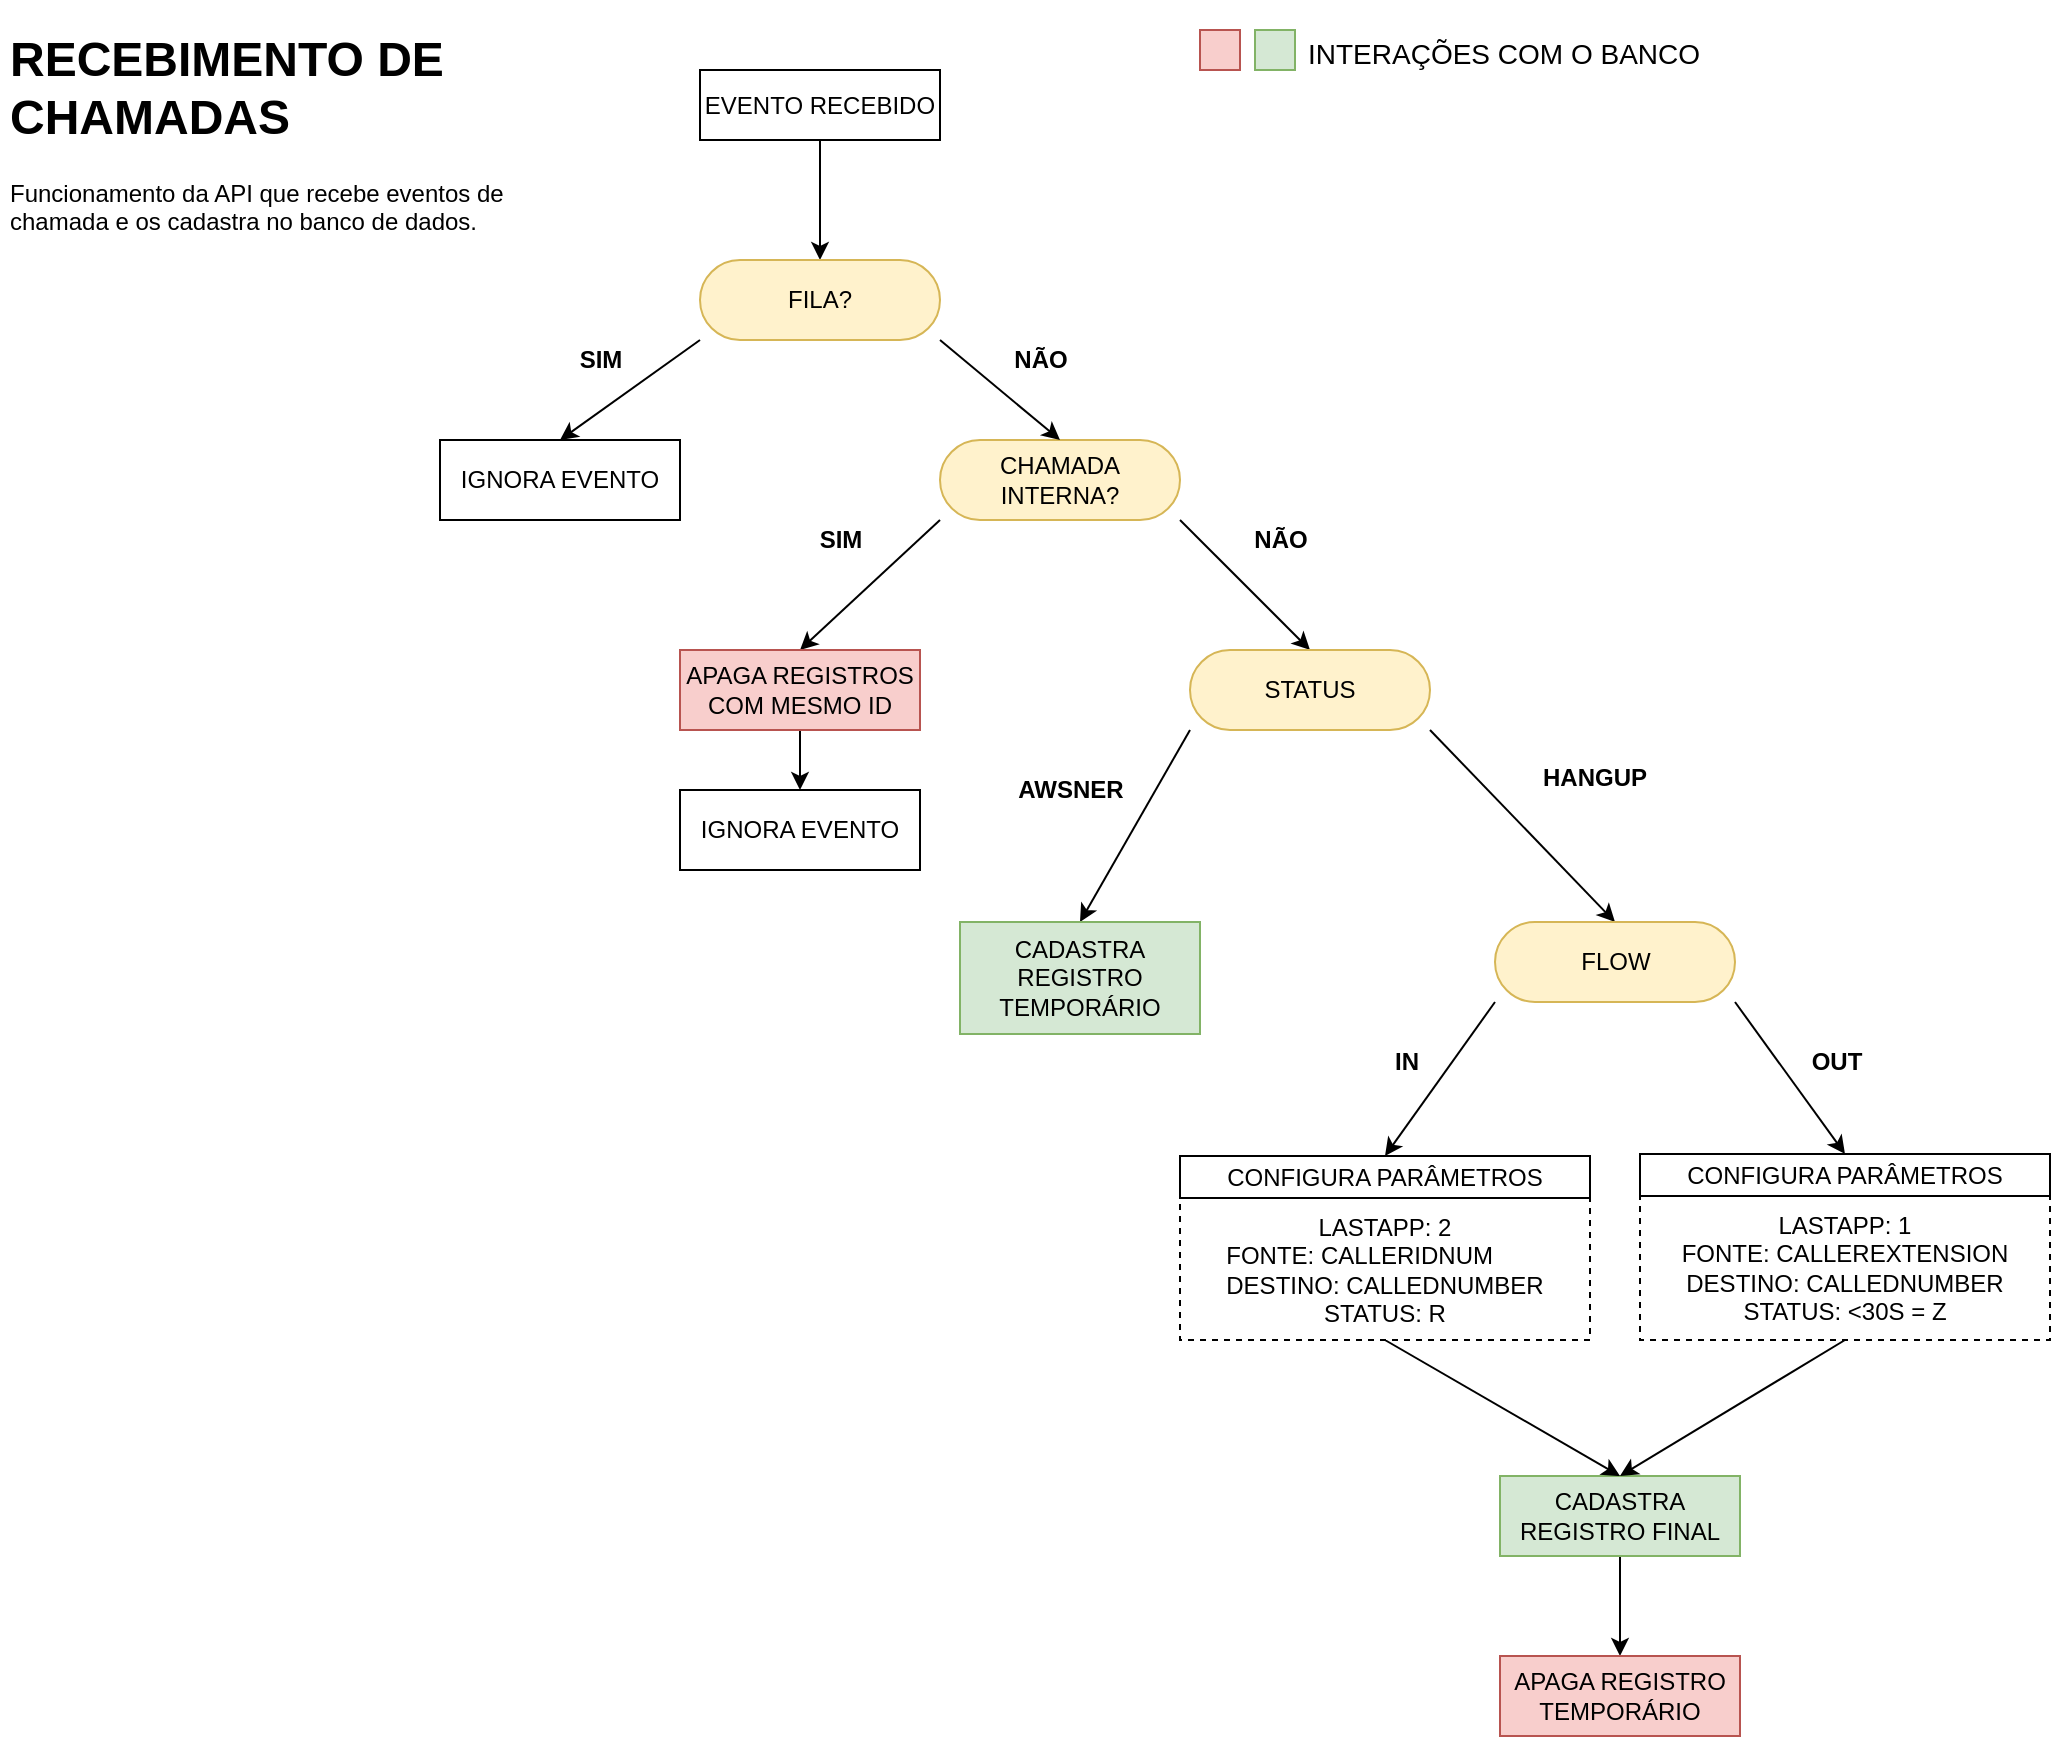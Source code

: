 <mxfile version="16.5.6" type="device"><diagram id="n70Et6njKuf4AK6WuHVH" name="Page-1"><mxGraphModel dx="1155" dy="980" grid="1" gridSize="10" guides="1" tooltips="1" connect="1" arrows="1" fold="1" page="1" pageScale="1" pageWidth="1169" pageHeight="827" math="0" shadow="0"><root><mxCell id="0"/><mxCell id="1" parent="0"/><mxCell id="KzDVGWJ2AKyzoA8Nfkh1-5" style="rounded=0;orthogonalLoop=1;jettySize=auto;html=1;entryX=0.5;entryY=0;entryDx=0;entryDy=0;exitX=0;exitY=1;exitDx=0;exitDy=0;" edge="1" parent="1" source="KzDVGWJ2AKyzoA8Nfkh1-22" target="KzDVGWJ2AKyzoA8Nfkh1-4"><mxGeometry relative="1" as="geometry"><mxPoint x="480" y="295" as="sourcePoint"/></mxGeometry></mxCell><mxCell id="KzDVGWJ2AKyzoA8Nfkh1-20" style="edgeStyle=none;rounded=0;orthogonalLoop=1;jettySize=auto;html=1;entryX=0.5;entryY=0;entryDx=0;entryDy=0;exitX=1;exitY=1;exitDx=0;exitDy=0;" edge="1" parent="1" source="KzDVGWJ2AKyzoA8Nfkh1-22" target="KzDVGWJ2AKyzoA8Nfkh1-19"><mxGeometry relative="1" as="geometry"><mxPoint x="620" y="315" as="sourcePoint"/></mxGeometry></mxCell><mxCell id="KzDVGWJ2AKyzoA8Nfkh1-8" style="edgeStyle=none;rounded=0;orthogonalLoop=1;jettySize=auto;html=1;exitX=0.5;exitY=1;exitDx=0;exitDy=0;entryX=0.5;entryY=0;entryDx=0;entryDy=0;" edge="1" parent="1" source="KzDVGWJ2AKyzoA8Nfkh1-4" target="KzDVGWJ2AKyzoA8Nfkh1-7"><mxGeometry relative="1" as="geometry"/></mxCell><mxCell id="KzDVGWJ2AKyzoA8Nfkh1-4" value="APAGA REGISTROS COM MESMO ID" style="rounded=0;whiteSpace=wrap;html=1;fillColor=#f8cecc;strokeColor=#b85450;" vertex="1" parent="1"><mxGeometry x="360" y="340" width="120" height="40" as="geometry"/></mxCell><mxCell id="KzDVGWJ2AKyzoA8Nfkh1-6" value="SIM" style="text;html=1;align=center;verticalAlign=middle;resizable=0;points=[];autosize=1;strokeColor=none;fillColor=none;fontStyle=1" vertex="1" parent="1"><mxGeometry x="420" y="275" width="40" height="20" as="geometry"/></mxCell><mxCell id="KzDVGWJ2AKyzoA8Nfkh1-7" value="IGNORA EVENTO" style="rounded=0;whiteSpace=wrap;html=1;" vertex="1" parent="1"><mxGeometry x="360" y="410" width="120" height="40" as="geometry"/></mxCell><mxCell id="KzDVGWJ2AKyzoA8Nfkh1-12" value="NÃO" style="text;html=1;align=center;verticalAlign=middle;resizable=0;points=[];autosize=1;strokeColor=none;fillColor=none;fontStyle=1" vertex="1" parent="1"><mxGeometry x="640" y="275" width="40" height="20" as="geometry"/></mxCell><mxCell id="KzDVGWJ2AKyzoA8Nfkh1-40" style="edgeStyle=none;rounded=0;orthogonalLoop=1;jettySize=auto;html=1;exitX=0;exitY=1;exitDx=0;exitDy=0;entryX=0.5;entryY=0;entryDx=0;entryDy=0;" edge="1" parent="1" source="KzDVGWJ2AKyzoA8Nfkh1-19" target="KzDVGWJ2AKyzoA8Nfkh1-29"><mxGeometry relative="1" as="geometry"><mxPoint x="520" y="490" as="targetPoint"/></mxGeometry></mxCell><mxCell id="KzDVGWJ2AKyzoA8Nfkh1-41" style="edgeStyle=none;rounded=0;orthogonalLoop=1;jettySize=auto;html=1;exitX=1;exitY=1;exitDx=0;exitDy=0;entryX=0.5;entryY=0;entryDx=0;entryDy=0;" edge="1" parent="1" source="KzDVGWJ2AKyzoA8Nfkh1-19" target="KzDVGWJ2AKyzoA8Nfkh1-39"><mxGeometry relative="1" as="geometry"/></mxCell><mxCell id="KzDVGWJ2AKyzoA8Nfkh1-19" value="STATUS" style="rounded=1;whiteSpace=wrap;html=1;arcSize=50;fillColor=#fff2cc;strokeColor=#d6b656;" vertex="1" parent="1"><mxGeometry x="615" y="340" width="120" height="40" as="geometry"/></mxCell><mxCell id="KzDVGWJ2AKyzoA8Nfkh1-22" value="CHAMADA INTERNA?" style="rounded=1;whiteSpace=wrap;html=1;arcSize=50;fillColor=#fff2cc;strokeColor=#d6b656;" vertex="1" parent="1"><mxGeometry x="490" y="235" width="120" height="40" as="geometry"/></mxCell><mxCell id="KzDVGWJ2AKyzoA8Nfkh1-29" value="CADASTRA REGISTRO TEMPORÁRIO" style="rounded=0;whiteSpace=wrap;html=1;fillColor=#d5e8d4;strokeColor=#82b366;" vertex="1" parent="1"><mxGeometry x="500" y="476" width="120" height="56" as="geometry"/></mxCell><mxCell id="KzDVGWJ2AKyzoA8Nfkh1-45" style="edgeStyle=none;rounded=0;orthogonalLoop=1;jettySize=auto;html=1;exitX=0.5;exitY=1;exitDx=0;exitDy=0;entryX=0.5;entryY=0;entryDx=0;entryDy=0;" edge="1" parent="1" source="KzDVGWJ2AKyzoA8Nfkh1-36" target="KzDVGWJ2AKyzoA8Nfkh1-44"><mxGeometry relative="1" as="geometry"/></mxCell><mxCell id="KzDVGWJ2AKyzoA8Nfkh1-36" value="CADASTRA REGISTRO FINAL" style="rounded=0;whiteSpace=wrap;html=1;fillColor=#d5e8d4;strokeColor=#82b366;" vertex="1" parent="1"><mxGeometry x="770" y="753" width="120" height="40" as="geometry"/></mxCell><mxCell id="KzDVGWJ2AKyzoA8Nfkh1-37" value="IN" style="text;html=1;align=center;verticalAlign=middle;resizable=0;points=[];autosize=1;strokeColor=none;fillColor=none;fontStyle=1" vertex="1" parent="1"><mxGeometry x="707.5" y="536" width="30" height="20" as="geometry"/></mxCell><mxCell id="KzDVGWJ2AKyzoA8Nfkh1-38" value="OUT" style="text;html=1;align=center;verticalAlign=middle;resizable=0;points=[];autosize=1;strokeColor=none;fillColor=none;fontStyle=1" vertex="1" parent="1"><mxGeometry x="917.5" y="536" width="40" height="20" as="geometry"/></mxCell><mxCell id="KzDVGWJ2AKyzoA8Nfkh1-66" style="edgeStyle=none;rounded=0;orthogonalLoop=1;jettySize=auto;html=1;exitX=0;exitY=1;exitDx=0;exitDy=0;entryX=0.5;entryY=0;entryDx=0;entryDy=0;fontSize=12;" edge="1" parent="1" source="KzDVGWJ2AKyzoA8Nfkh1-39" target="KzDVGWJ2AKyzoA8Nfkh1-62"><mxGeometry relative="1" as="geometry"/></mxCell><mxCell id="KzDVGWJ2AKyzoA8Nfkh1-67" style="edgeStyle=none;rounded=0;orthogonalLoop=1;jettySize=auto;html=1;exitX=1;exitY=1;exitDx=0;exitDy=0;entryX=0.5;entryY=0;entryDx=0;entryDy=0;fontSize=12;" edge="1" parent="1" source="KzDVGWJ2AKyzoA8Nfkh1-39" target="KzDVGWJ2AKyzoA8Nfkh1-63"><mxGeometry relative="1" as="geometry"/></mxCell><mxCell id="KzDVGWJ2AKyzoA8Nfkh1-39" value="FLOW" style="rounded=1;whiteSpace=wrap;html=1;arcSize=50;fillColor=#fff2cc;strokeColor=#d6b656;" vertex="1" parent="1"><mxGeometry x="767.5" y="476" width="120" height="40" as="geometry"/></mxCell><mxCell id="KzDVGWJ2AKyzoA8Nfkh1-42" value="AWSNER" style="text;html=1;align=center;verticalAlign=middle;resizable=0;points=[];autosize=1;strokeColor=none;fillColor=none;fontStyle=1" vertex="1" parent="1"><mxGeometry x="520" y="400" width="70" height="20" as="geometry"/></mxCell><mxCell id="KzDVGWJ2AKyzoA8Nfkh1-43" value="HANGUP" style="text;html=1;align=center;verticalAlign=middle;resizable=0;points=[];autosize=1;strokeColor=none;fillColor=none;fontStyle=1" vertex="1" parent="1"><mxGeometry x="782" y="394" width="70" height="20" as="geometry"/></mxCell><mxCell id="KzDVGWJ2AKyzoA8Nfkh1-44" value="APAGA REGISTRO TEMPORÁRIO" style="rounded=0;whiteSpace=wrap;html=1;fillColor=#f8cecc;strokeColor=#b85450;" vertex="1" parent="1"><mxGeometry x="770" y="843" width="120" height="40" as="geometry"/></mxCell><mxCell id="KzDVGWJ2AKyzoA8Nfkh1-49" style="edgeStyle=none;rounded=0;orthogonalLoop=1;jettySize=auto;html=1;exitX=0.5;exitY=1;exitDx=0;exitDy=0;entryX=0.5;entryY=0;entryDx=0;entryDy=0;" edge="1" parent="1" source="KzDVGWJ2AKyzoA8Nfkh1-47" target="KzDVGWJ2AKyzoA8Nfkh1-36"><mxGeometry relative="1" as="geometry"/></mxCell><mxCell id="KzDVGWJ2AKyzoA8Nfkh1-56" style="edgeStyle=none;rounded=0;orthogonalLoop=1;jettySize=auto;html=1;exitX=0.5;exitY=1;exitDx=0;exitDy=0;entryX=0.5;entryY=0;entryDx=0;entryDy=0;" edge="1" parent="1" source="KzDVGWJ2AKyzoA8Nfkh1-54" target="KzDVGWJ2AKyzoA8Nfkh1-36"><mxGeometry relative="1" as="geometry"/></mxCell><mxCell id="KzDVGWJ2AKyzoA8Nfkh1-55" value="&lt;h1&gt;RECEBIMENTO DE CHAMADAS&lt;/h1&gt;&lt;p&gt;Funcionamento da API que recebe eventos de chamada e os cadastra no banco de dados.&lt;/p&gt;" style="text;html=1;strokeColor=none;fillColor=none;spacing=5;spacingTop=-20;whiteSpace=wrap;overflow=hidden;rounded=0;dashed=1;" vertex="1" parent="1"><mxGeometry x="20" y="25" width="300" height="120" as="geometry"/></mxCell><mxCell id="KzDVGWJ2AKyzoA8Nfkh1-57" value="" style="rounded=0;whiteSpace=wrap;html=1;fillColor=#f8cecc;strokeColor=#b85450;" vertex="1" parent="1"><mxGeometry x="620" y="30" width="20" height="20" as="geometry"/></mxCell><mxCell id="KzDVGWJ2AKyzoA8Nfkh1-58" value="" style="rounded=0;whiteSpace=wrap;html=1;fillColor=#d5e8d4;strokeColor=#82b366;" vertex="1" parent="1"><mxGeometry x="647.5" y="30" width="20" height="20" as="geometry"/></mxCell><mxCell id="KzDVGWJ2AKyzoA8Nfkh1-59" value="INTERAÇÕES COM O BANCO" style="text;html=1;align=left;verticalAlign=middle;resizable=0;points=[];autosize=1;strokeColor=none;fillColor=none;fontSize=14;" vertex="1" parent="1"><mxGeometry x="672" y="32" width="210" height="20" as="geometry"/></mxCell><mxCell id="KzDVGWJ2AKyzoA8Nfkh1-64" value="" style="group" vertex="1" connectable="0" parent="1"><mxGeometry x="840" y="592" width="205" height="93" as="geometry"/></mxCell><mxCell id="KzDVGWJ2AKyzoA8Nfkh1-47" value="LASTAPP: 1&lt;br&gt;FONTE: CALLEREXTENSION&lt;br&gt;DESTINO: CALLEDNUMBER&lt;br&gt;STATUS: &amp;lt;30S = Z" style="rounded=0;whiteSpace=wrap;html=1;dashed=1;" vertex="1" parent="KzDVGWJ2AKyzoA8Nfkh1-64"><mxGeometry y="21" width="205" height="72" as="geometry"/></mxCell><mxCell id="KzDVGWJ2AKyzoA8Nfkh1-63" value="CONFIGURA PARÂMETROS" style="rounded=0;whiteSpace=wrap;html=1;fontSize=12;" vertex="1" parent="KzDVGWJ2AKyzoA8Nfkh1-64"><mxGeometry width="205" height="21" as="geometry"/></mxCell><mxCell id="KzDVGWJ2AKyzoA8Nfkh1-65" value="" style="group" vertex="1" connectable="0" parent="1"><mxGeometry x="610" y="593" width="205" height="92" as="geometry"/></mxCell><mxCell id="KzDVGWJ2AKyzoA8Nfkh1-54" value="LASTAPP: 2&lt;br&gt;&lt;div style=&quot;text-align: left&quot;&gt;&lt;span&gt;FONTE: CALLERIDNUM&lt;/span&gt;&lt;/div&gt;DESTINO: CALLEDNUMBER&lt;br&gt;STATUS: R" style="rounded=0;whiteSpace=wrap;html=1;dashed=1;" vertex="1" parent="KzDVGWJ2AKyzoA8Nfkh1-65"><mxGeometry y="21" width="205" height="71" as="geometry"/></mxCell><mxCell id="KzDVGWJ2AKyzoA8Nfkh1-62" value="CONFIGURA PARÂMETROS" style="rounded=0;whiteSpace=wrap;html=1;fontSize=12;" vertex="1" parent="KzDVGWJ2AKyzoA8Nfkh1-65"><mxGeometry width="205" height="21" as="geometry"/></mxCell><mxCell id="KzDVGWJ2AKyzoA8Nfkh1-73" style="edgeStyle=none;rounded=0;orthogonalLoop=1;jettySize=auto;html=1;exitX=0.5;exitY=1;exitDx=0;exitDy=0;entryX=0.5;entryY=0;entryDx=0;entryDy=0;fontSize=12;" edge="1" parent="1" source="KzDVGWJ2AKyzoA8Nfkh1-68" target="KzDVGWJ2AKyzoA8Nfkh1-69"><mxGeometry relative="1" as="geometry"/></mxCell><mxCell id="KzDVGWJ2AKyzoA8Nfkh1-68" value="EVENTO RECEBIDO" style="rounded=0;whiteSpace=wrap;html=1;fontSize=12;" vertex="1" parent="1"><mxGeometry x="370" y="50" width="120" height="35" as="geometry"/></mxCell><mxCell id="KzDVGWJ2AKyzoA8Nfkh1-70" style="edgeStyle=none;rounded=0;orthogonalLoop=1;jettySize=auto;html=1;exitX=1;exitY=1;exitDx=0;exitDy=0;entryX=0.5;entryY=0;entryDx=0;entryDy=0;fontSize=12;" edge="1" parent="1" source="KzDVGWJ2AKyzoA8Nfkh1-69" target="KzDVGWJ2AKyzoA8Nfkh1-22"><mxGeometry relative="1" as="geometry"/></mxCell><mxCell id="KzDVGWJ2AKyzoA8Nfkh1-72" style="edgeStyle=none;rounded=0;orthogonalLoop=1;jettySize=auto;html=1;exitX=0;exitY=1;exitDx=0;exitDy=0;entryX=0.5;entryY=0;entryDx=0;entryDy=0;fontSize=12;" edge="1" parent="1" source="KzDVGWJ2AKyzoA8Nfkh1-69" target="KzDVGWJ2AKyzoA8Nfkh1-71"><mxGeometry relative="1" as="geometry"/></mxCell><mxCell id="KzDVGWJ2AKyzoA8Nfkh1-69" value="FILA?" style="rounded=1;whiteSpace=wrap;html=1;arcSize=50;fillColor=#fff2cc;strokeColor=#d6b656;" vertex="1" parent="1"><mxGeometry x="370" y="145" width="120" height="40" as="geometry"/></mxCell><mxCell id="KzDVGWJ2AKyzoA8Nfkh1-71" value="IGNORA EVENTO" style="rounded=0;whiteSpace=wrap;html=1;" vertex="1" parent="1"><mxGeometry x="240" y="235" width="120" height="40" as="geometry"/></mxCell><mxCell id="KzDVGWJ2AKyzoA8Nfkh1-74" value="SIM" style="text;html=1;align=center;verticalAlign=middle;resizable=0;points=[];autosize=1;strokeColor=none;fillColor=none;fontStyle=1" vertex="1" parent="1"><mxGeometry x="300" y="185" width="40" height="20" as="geometry"/></mxCell><mxCell id="KzDVGWJ2AKyzoA8Nfkh1-75" value="NÃO" style="text;html=1;align=center;verticalAlign=middle;resizable=0;points=[];autosize=1;strokeColor=none;fillColor=none;fontStyle=1" vertex="1" parent="1"><mxGeometry x="520" y="185" width="40" height="20" as="geometry"/></mxCell></root></mxGraphModel></diagram></mxfile>